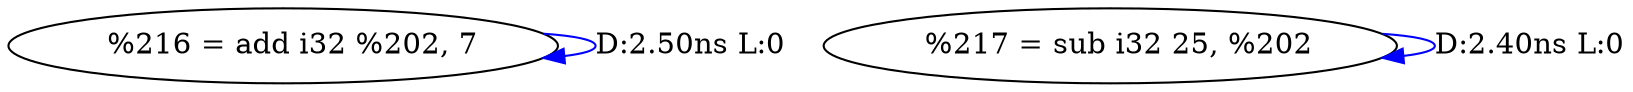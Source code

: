digraph {
Node0x30753d0[label="  %216 = add i32 %202, 7"];
Node0x30753d0 -> Node0x30753d0[label="D:2.50ns L:0",color=blue];
Node0x30754b0[label="  %217 = sub i32 25, %202"];
Node0x30754b0 -> Node0x30754b0[label="D:2.40ns L:0",color=blue];
}
